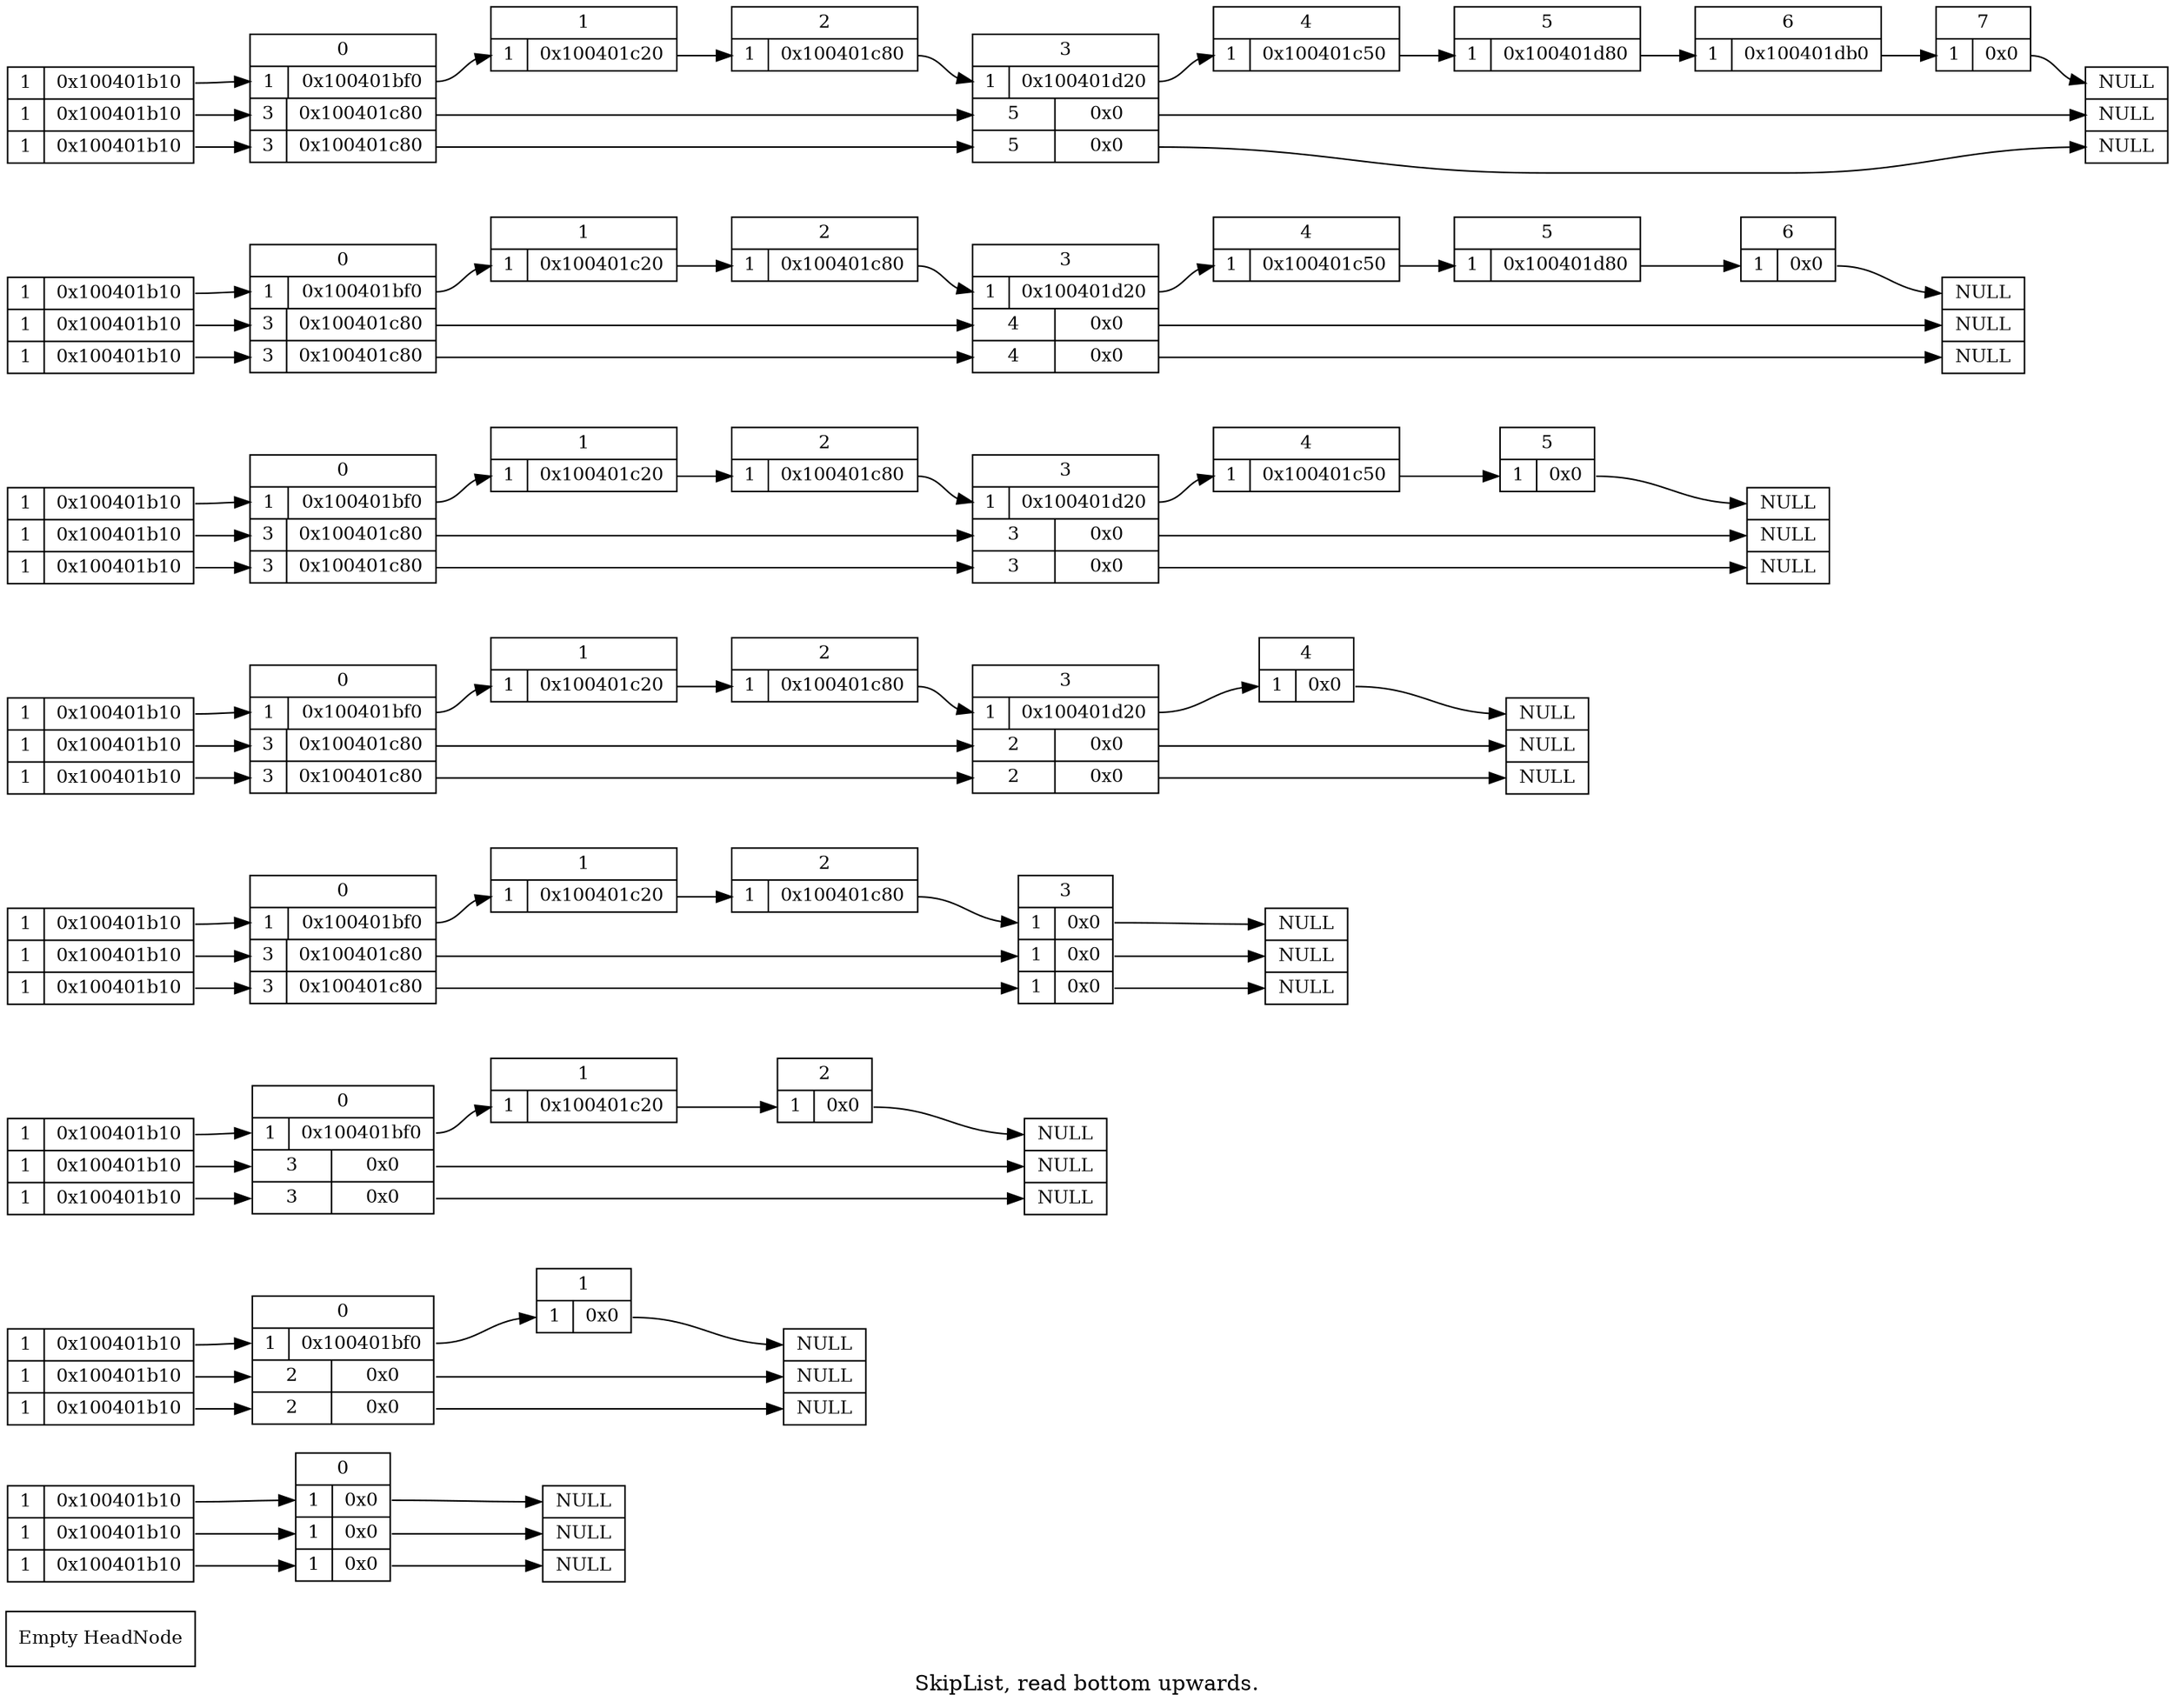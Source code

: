 # doc_insert
digraph SkipList {
label = "SkipList, read bottom upwards."
graph [rankdir = "LR"];
node [fontsize = "12" shape = "ellipse"];
edge [];
"HeadNode" [
label = "Empty HeadNode"
shape = "record"
];
"HeadNode1" [
label = "{ 1 | <f0> 0x100401b10} | { 1 | <f1> 0x100401b10} | { 1 | <f2> 0x100401b10}"
shape = "record"
];
"node10x0" [label = "<w1> NULL | <w2> NULL | <w3> NULL" shape = "record"];
"HeadNode1":f0 -> "node10x100401b10":w1 [];
"HeadNode1":f1 -> "node10x100401b10":w2 [];
"HeadNode1":f2 -> "node10x100401b10":w3 [];
"node10x100401b10" [
label = "<f0> 0 | { <w1> 1 | <f1> 0x0 } | { <w2> 1 | <f2> 0x0 } | { <w3> 1 | <f3> 0x0 }"
shape = "record"
];
"node10x100401b10":f1 -> "node10x0":w1 [];
"node10x100401b10":f2 -> "node10x0":w2 [];
"node10x100401b10":f3 -> "node10x0":w3 [];
"HeadNode2" [
label = "{ 1 | <f0> 0x100401b10} | { 1 | <f1> 0x100401b10} | { 1 | <f2> 0x100401b10}"
shape = "record"
];
"node20x0" [label = "<w1> NULL | <w2> NULL | <w3> NULL" shape = "record"];
"HeadNode2":f0 -> "node20x100401b10":w1 [];
"HeadNode2":f1 -> "node20x100401b10":w2 [];
"HeadNode2":f2 -> "node20x100401b10":w3 [];
"node20x100401b10" [
label = "<f0> 0 | { <w1> 1 | <f1> 0x100401bf0 } | { <w2> 2 | <f2> 0x0 } | { <w3> 2 | <f3> 0x0 }"
shape = "record"
];
"node20x100401b10":f1 -> "node20x100401bf0":w1 [];
"node20x100401b10":f2 -> "node20x0":w2 [];
"node20x100401b10":f3 -> "node20x0":w3 [];
"node20x100401bf0" [
label = "<f0> 1 | { <w1> 1 | <f1> 0x0 }"
shape = "record"
];
"node20x100401bf0":f1 -> "node20x0":w1 [];
"HeadNode3" [
label = "{ 1 | <f0> 0x100401b10} | { 1 | <f1> 0x100401b10} | { 1 | <f2> 0x100401b10}"
shape = "record"
];
"node30x0" [label = "<w1> NULL | <w2> NULL | <w3> NULL" shape = "record"];
"HeadNode3":f0 -> "node30x100401b10":w1 [];
"HeadNode3":f1 -> "node30x100401b10":w2 [];
"HeadNode3":f2 -> "node30x100401b10":w3 [];
"node30x100401b10" [
label = "<f0> 0 | { <w1> 1 | <f1> 0x100401bf0 } | { <w2> 3 | <f2> 0x0 } | { <w3> 3 | <f3> 0x0 }"
shape = "record"
];
"node30x100401b10":f1 -> "node30x100401bf0":w1 [];
"node30x100401b10":f2 -> "node30x0":w2 [];
"node30x100401b10":f3 -> "node30x0":w3 [];
"node30x100401bf0" [
label = "<f0> 1 | { <w1> 1 | <f1> 0x100401c20 }"
shape = "record"
];
"node30x100401bf0":f1 -> "node30x100401c20":w1 [];
"node30x100401c20" [
label = "<f0> 2 | { <w1> 1 | <f1> 0x0 }"
shape = "record"
];
"node30x100401c20":f1 -> "node30x0":w1 [];
"HeadNode4" [
label = "{ 1 | <f0> 0x100401b10} | { 1 | <f1> 0x100401b10} | { 1 | <f2> 0x100401b10}"
shape = "record"
];
"node40x0" [label = "<w1> NULL | <w2> NULL | <w3> NULL" shape = "record"];
"HeadNode4":f0 -> "node40x100401b10":w1 [];
"HeadNode4":f1 -> "node40x100401b10":w2 [];
"HeadNode4":f2 -> "node40x100401b10":w3 [];
"node40x100401b10" [
label = "<f0> 0 | { <w1> 1 | <f1> 0x100401bf0 } | { <w2> 3 | <f2> 0x100401c80 } | { <w3> 3 | <f3> 0x100401c80 }"
shape = "record"
];
"node40x100401b10":f1 -> "node40x100401bf0":w1 [];
"node40x100401b10":f2 -> "node40x100401c80":w2 [];
"node40x100401b10":f3 -> "node40x100401c80":w3 [];
"node40x100401bf0" [
label = "<f0> 1 | { <w1> 1 | <f1> 0x100401c20 }"
shape = "record"
];
"node40x100401bf0":f1 -> "node40x100401c20":w1 [];
"node40x100401c20" [
label = "<f0> 2 | { <w1> 1 | <f1> 0x100401c80 }"
shape = "record"
];
"node40x100401c20":f1 -> "node40x100401c80":w1 [];
"node40x100401c80" [
label = "<f0> 3 | { <w1> 1 | <f1> 0x0 } | { <w2> 1 | <f2> 0x0 } | { <w3> 1 | <f3> 0x0 }"
shape = "record"
];
"node40x100401c80":f1 -> "node40x0":w1 [];
"node40x100401c80":f2 -> "node40x0":w2 [];
"node40x100401c80":f3 -> "node40x0":w3 [];
"HeadNode5" [
label = "{ 1 | <f0> 0x100401b10} | { 1 | <f1> 0x100401b10} | { 1 | <f2> 0x100401b10}"
shape = "record"
];
"node50x0" [label = "<w1> NULL | <w2> NULL | <w3> NULL" shape = "record"];
"HeadNode5":f0 -> "node50x100401b10":w1 [];
"HeadNode5":f1 -> "node50x100401b10":w2 [];
"HeadNode5":f2 -> "node50x100401b10":w3 [];
"node50x100401b10" [
label = "<f0> 0 | { <w1> 1 | <f1> 0x100401bf0 } | { <w2> 3 | <f2> 0x100401c80 } | { <w3> 3 | <f3> 0x100401c80 }"
shape = "record"
];
"node50x100401b10":f1 -> "node50x100401bf0":w1 [];
"node50x100401b10":f2 -> "node50x100401c80":w2 [];
"node50x100401b10":f3 -> "node50x100401c80":w3 [];
"node50x100401bf0" [
label = "<f0> 1 | { <w1> 1 | <f1> 0x100401c20 }"
shape = "record"
];
"node50x100401bf0":f1 -> "node50x100401c20":w1 [];
"node50x100401c20" [
label = "<f0> 2 | { <w1> 1 | <f1> 0x100401c80 }"
shape = "record"
];
"node50x100401c20":f1 -> "node50x100401c80":w1 [];
"node50x100401c80" [
label = "<f0> 3 | { <w1> 1 | <f1> 0x100401d20 } | { <w2> 2 | <f2> 0x0 } | { <w3> 2 | <f3> 0x0 }"
shape = "record"
];
"node50x100401c80":f1 -> "node50x100401d20":w1 [];
"node50x100401c80":f2 -> "node50x0":w2 [];
"node50x100401c80":f3 -> "node50x0":w3 [];
"node50x100401d20" [
label = "<f0> 4 | { <w1> 1 | <f1> 0x0 }"
shape = "record"
];
"node50x100401d20":f1 -> "node50x0":w1 [];
"HeadNode6" [
label = "{ 1 | <f0> 0x100401b10} | { 1 | <f1> 0x100401b10} | { 1 | <f2> 0x100401b10}"
shape = "record"
];
"node60x0" [label = "<w1> NULL | <w2> NULL | <w3> NULL" shape = "record"];
"HeadNode6":f0 -> "node60x100401b10":w1 [];
"HeadNode6":f1 -> "node60x100401b10":w2 [];
"HeadNode6":f2 -> "node60x100401b10":w3 [];
"node60x100401b10" [
label = "<f0> 0 | { <w1> 1 | <f1> 0x100401bf0 } | { <w2> 3 | <f2> 0x100401c80 } | { <w3> 3 | <f3> 0x100401c80 }"
shape = "record"
];
"node60x100401b10":f1 -> "node60x100401bf0":w1 [];
"node60x100401b10":f2 -> "node60x100401c80":w2 [];
"node60x100401b10":f3 -> "node60x100401c80":w3 [];
"node60x100401bf0" [
label = "<f0> 1 | { <w1> 1 | <f1> 0x100401c20 }"
shape = "record"
];
"node60x100401bf0":f1 -> "node60x100401c20":w1 [];
"node60x100401c20" [
label = "<f0> 2 | { <w1> 1 | <f1> 0x100401c80 }"
shape = "record"
];
"node60x100401c20":f1 -> "node60x100401c80":w1 [];
"node60x100401c80" [
label = "<f0> 3 | { <w1> 1 | <f1> 0x100401d20 } | { <w2> 3 | <f2> 0x0 } | { <w3> 3 | <f3> 0x0 }"
shape = "record"
];
"node60x100401c80":f1 -> "node60x100401d20":w1 [];
"node60x100401c80":f2 -> "node60x0":w2 [];
"node60x100401c80":f3 -> "node60x0":w3 [];
"node60x100401d20" [
label = "<f0> 4 | { <w1> 1 | <f1> 0x100401c50 }"
shape = "record"
];
"node60x100401d20":f1 -> "node60x100401c50":w1 [];
"node60x100401c50" [
label = "<f0> 5 | { <w1> 1 | <f1> 0x0 }"
shape = "record"
];
"node60x100401c50":f1 -> "node60x0":w1 [];
"HeadNode7" [
label = "{ 1 | <f0> 0x100401b10} | { 1 | <f1> 0x100401b10} | { 1 | <f2> 0x100401b10}"
shape = "record"
];
"node70x0" [label = "<w1> NULL | <w2> NULL | <w3> NULL" shape = "record"];
"HeadNode7":f0 -> "node70x100401b10":w1 [];
"HeadNode7":f1 -> "node70x100401b10":w2 [];
"HeadNode7":f2 -> "node70x100401b10":w3 [];
"node70x100401b10" [
label = "<f0> 0 | { <w1> 1 | <f1> 0x100401bf0 } | { <w2> 3 | <f2> 0x100401c80 } | { <w3> 3 | <f3> 0x100401c80 }"
shape = "record"
];
"node70x100401b10":f1 -> "node70x100401bf0":w1 [];
"node70x100401b10":f2 -> "node70x100401c80":w2 [];
"node70x100401b10":f3 -> "node70x100401c80":w3 [];
"node70x100401bf0" [
label = "<f0> 1 | { <w1> 1 | <f1> 0x100401c20 }"
shape = "record"
];
"node70x100401bf0":f1 -> "node70x100401c20":w1 [];
"node70x100401c20" [
label = "<f0> 2 | { <w1> 1 | <f1> 0x100401c80 }"
shape = "record"
];
"node70x100401c20":f1 -> "node70x100401c80":w1 [];
"node70x100401c80" [
label = "<f0> 3 | { <w1> 1 | <f1> 0x100401d20 } | { <w2> 4 | <f2> 0x0 } | { <w3> 4 | <f3> 0x0 }"
shape = "record"
];
"node70x100401c80":f1 -> "node70x100401d20":w1 [];
"node70x100401c80":f2 -> "node70x0":w2 [];
"node70x100401c80":f3 -> "node70x0":w3 [];
"node70x100401d20" [
label = "<f0> 4 | { <w1> 1 | <f1> 0x100401c50 }"
shape = "record"
];
"node70x100401d20":f1 -> "node70x100401c50":w1 [];
"node70x100401c50" [
label = "<f0> 5 | { <w1> 1 | <f1> 0x100401d80 }"
shape = "record"
];
"node70x100401c50":f1 -> "node70x100401d80":w1 [];
"node70x100401d80" [
label = "<f0> 6 | { <w1> 1 | <f1> 0x0 }"
shape = "record"
];
"node70x100401d80":f1 -> "node70x0":w1 [];
"HeadNode8" [
label = "{ 1 | <f0> 0x100401b10} | { 1 | <f1> 0x100401b10} | { 1 | <f2> 0x100401b10}"
shape = "record"
];
"node80x0" [label = "<w1> NULL | <w2> NULL | <w3> NULL" shape = "record"];
"HeadNode8":f0 -> "node80x100401b10":w1 [];
"HeadNode8":f1 -> "node80x100401b10":w2 [];
"HeadNode8":f2 -> "node80x100401b10":w3 [];
"node80x100401b10" [
label = "<f0> 0 | { <w1> 1 | <f1> 0x100401bf0 } | { <w2> 3 | <f2> 0x100401c80 } | { <w3> 3 | <f3> 0x100401c80 }"
shape = "record"
];
"node80x100401b10":f1 -> "node80x100401bf0":w1 [];
"node80x100401b10":f2 -> "node80x100401c80":w2 [];
"node80x100401b10":f3 -> "node80x100401c80":w3 [];
"node80x100401bf0" [
label = "<f0> 1 | { <w1> 1 | <f1> 0x100401c20 }"
shape = "record"
];
"node80x100401bf0":f1 -> "node80x100401c20":w1 [];
"node80x100401c20" [
label = "<f0> 2 | { <w1> 1 | <f1> 0x100401c80 }"
shape = "record"
];
"node80x100401c20":f1 -> "node80x100401c80":w1 [];
"node80x100401c80" [
label = "<f0> 3 | { <w1> 1 | <f1> 0x100401d20 } | { <w2> 5 | <f2> 0x0 } | { <w3> 5 | <f3> 0x0 }"
shape = "record"
];
"node80x100401c80":f1 -> "node80x100401d20":w1 [];
"node80x100401c80":f2 -> "node80x0":w2 [];
"node80x100401c80":f3 -> "node80x0":w3 [];
"node80x100401d20" [
label = "<f0> 4 | { <w1> 1 | <f1> 0x100401c50 }"
shape = "record"
];
"node80x100401d20":f1 -> "node80x100401c50":w1 [];
"node80x100401c50" [
label = "<f0> 5 | { <w1> 1 | <f1> 0x100401d80 }"
shape = "record"
];
"node80x100401c50":f1 -> "node80x100401d80":w1 [];
"node80x100401d80" [
label = "<f0> 6 | { <w1> 1 | <f1> 0x100401db0 }"
shape = "record"
];
"node80x100401d80":f1 -> "node80x100401db0":w1 [];
"node80x100401db0" [
label = "<f0> 7 | { <w1> 1 | <f1> 0x0 }"
shape = "record"
];
"node80x100401db0":f1 -> "node80x0":w1 [];
}

